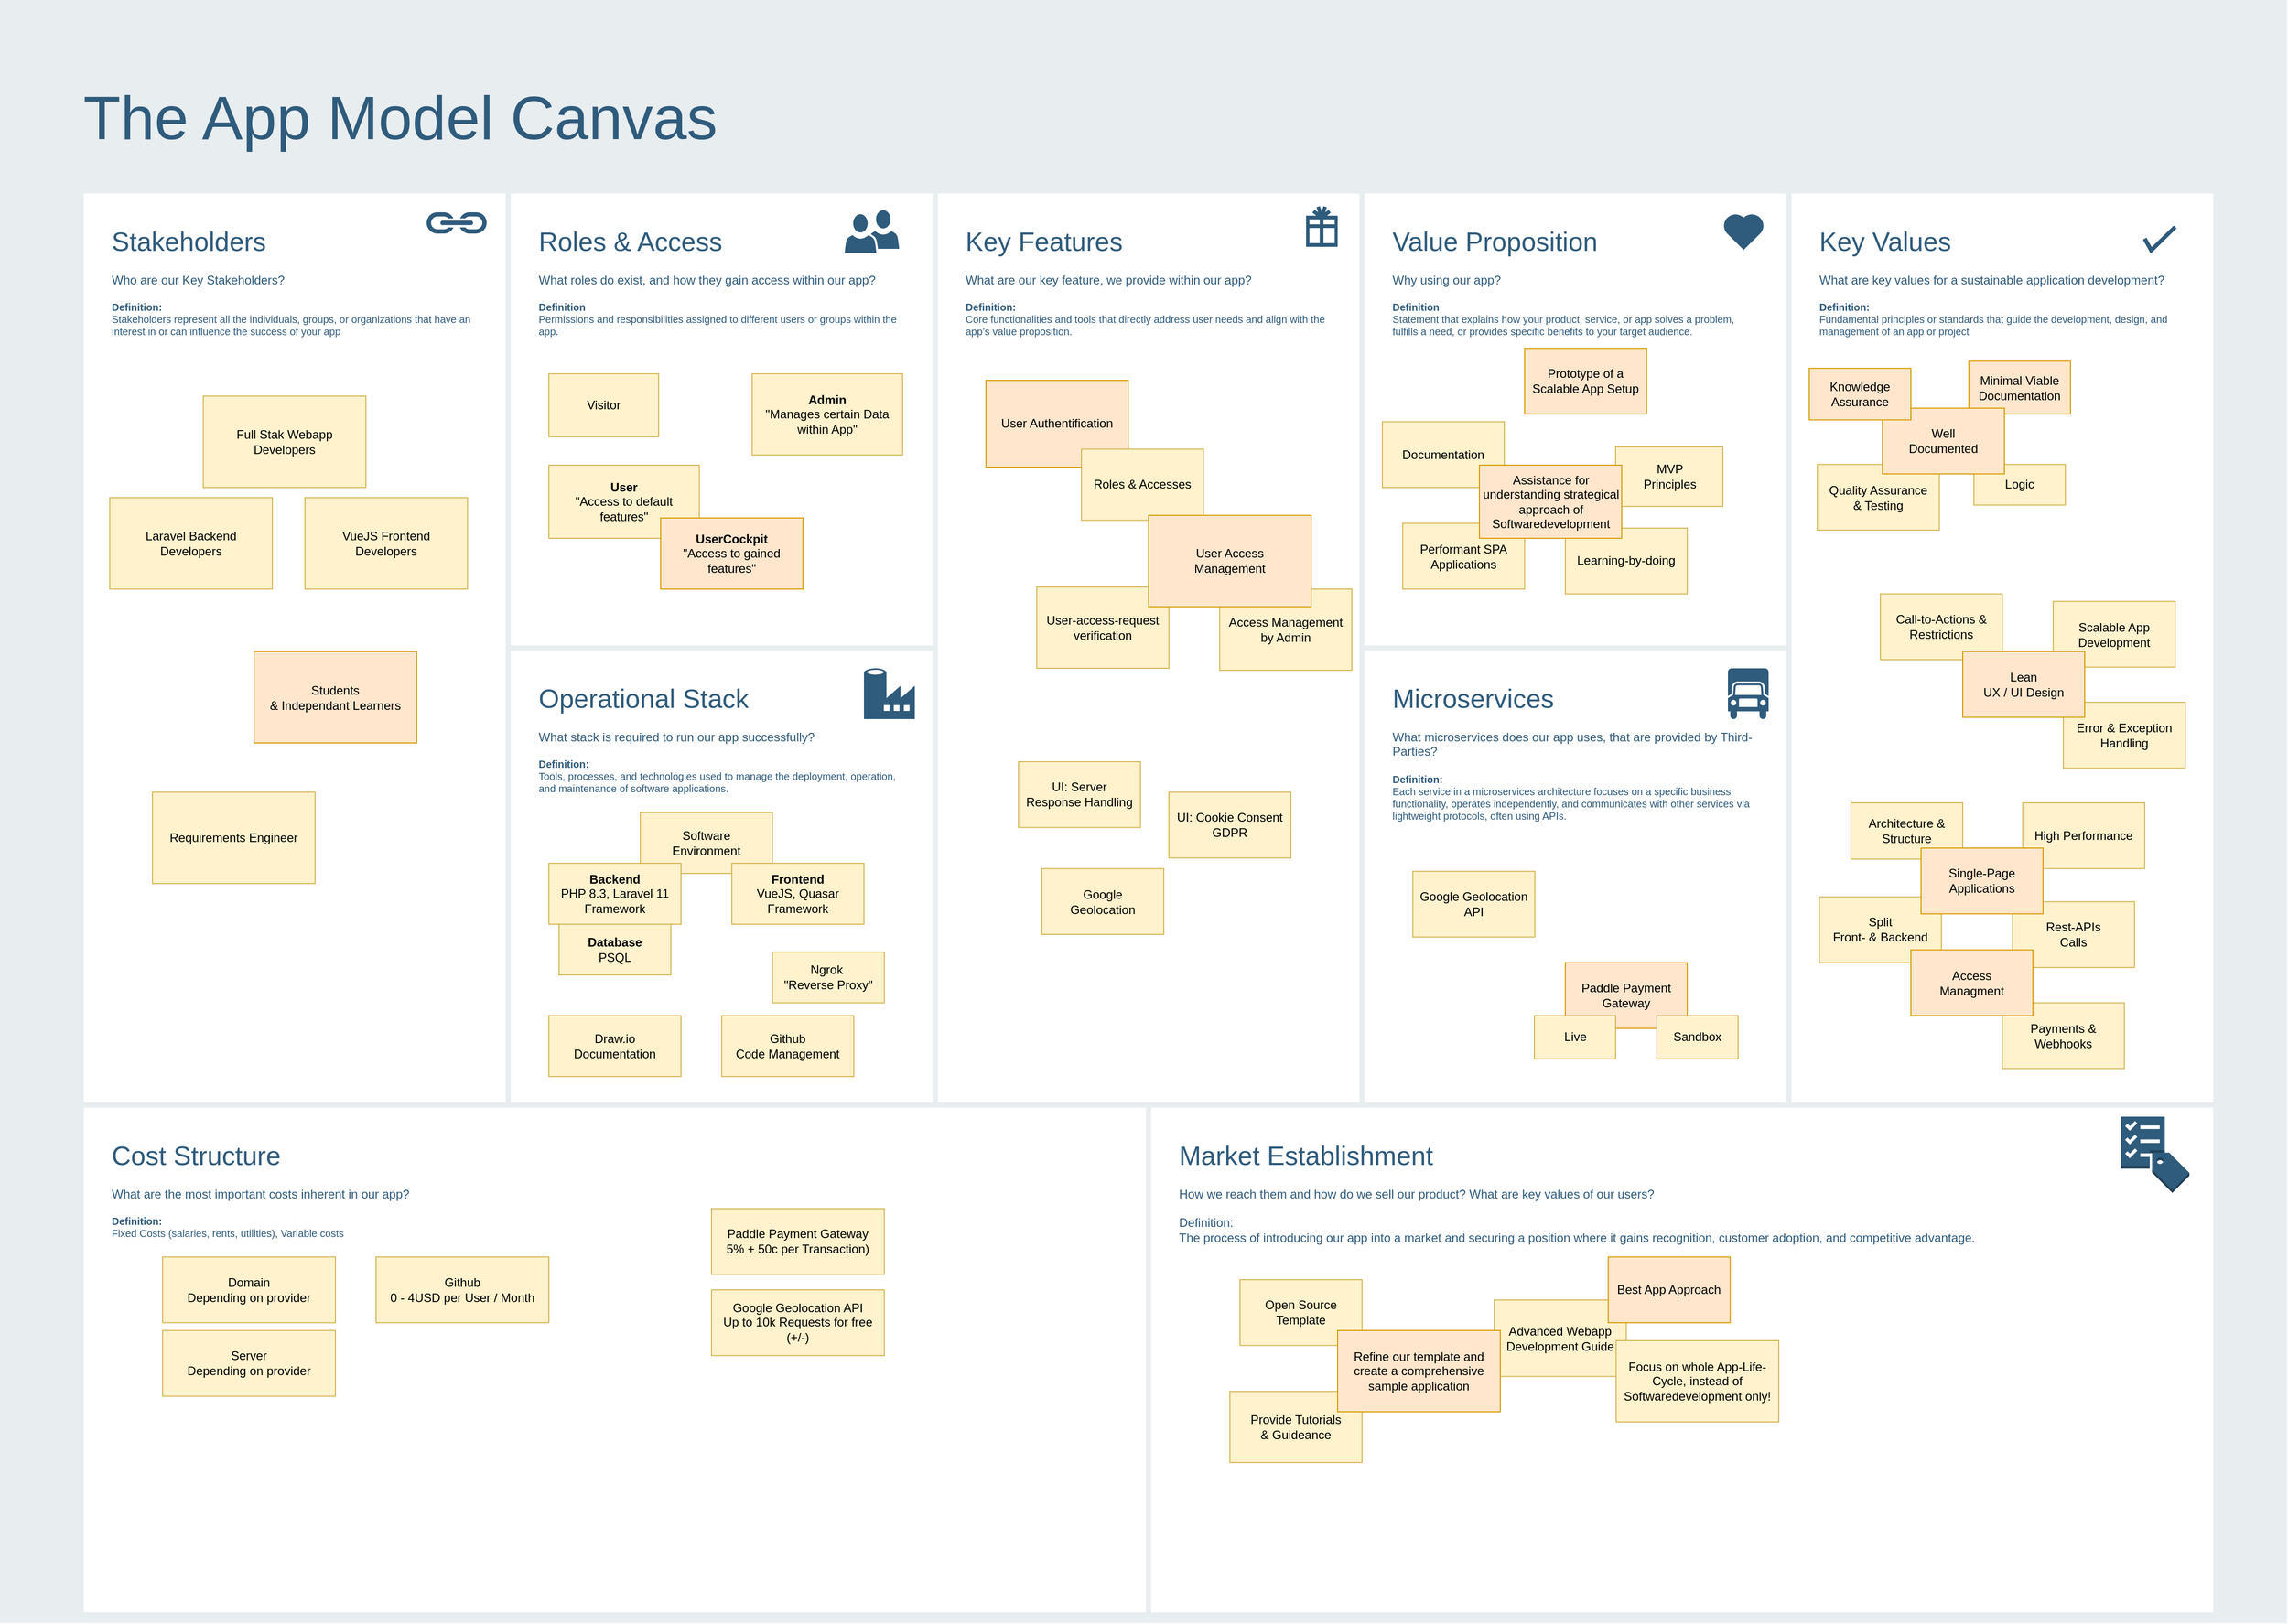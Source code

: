 <mxfile version="22.1.15" type="device" pages="2">
  <diagram id="07fea595-8f29-1299-0266-81d95cde20df" name="AMC">
    <mxGraphModel dx="4547" dy="-993" grid="1" gridSize="10" guides="1" tooltips="1" connect="1" arrows="1" fold="1" page="1" pageScale="1" pageWidth="1169" pageHeight="827" background="none" math="0" shadow="0">
      <root>
        <mxCell id="0" />
        <mxCell id="1" parent="0" />
        <mxCell id="q8ubCS3UPAsnNKlZQyiB-722" value="" style="rounded=0;whiteSpace=wrap;html=1;shadow=0;labelBackgroundColor=none;strokeColor=none;strokeWidth=3;fillColor=#e8edf0;fontSize=60;fontColor=#2F5B7C;align=left;" parent="1" vertex="1">
          <mxGeometry x="-3030" y="2060" width="2250" height="1598" as="geometry" />
        </mxCell>
        <mxCell id="q8ubCS3UPAsnNKlZQyiB-723" value="&lt;div style=&quot;font-size: 26px&quot;&gt;Value Proposition&lt;/div&gt;&lt;div&gt;&amp;nbsp;&lt;/div&gt;&lt;div&gt;Why using our app?&lt;/div&gt;&lt;div&gt;&lt;br&gt;&lt;/div&gt;&lt;div style=&quot;font-size: 10px&quot;&gt;&lt;font style=&quot;font-size: 10px&quot;&gt;&lt;b&gt;Definition&lt;/b&gt;&lt;/font&gt;&lt;/div&gt;&lt;div style=&quot;font-size: 10px&quot;&gt;Statement that explains how your product, service, or app solves a problem, fulfills a need, or provides specific benefits to your target audience.&lt;br&gt;&lt;/div&gt;" style="rounded=0;whiteSpace=wrap;html=1;shadow=0;labelBackgroundColor=none;strokeColor=#e8edf0;strokeWidth=5;fillColor=#ffffff;fontSize=12;fontColor=#2F5B7C;align=left;verticalAlign=top;spacing=30;" parent="1" vertex="1">
          <mxGeometry x="-1690" y="2248" width="420" height="450" as="geometry" />
        </mxCell>
        <mxCell id="q8ubCS3UPAsnNKlZQyiB-724" value="&lt;font style=&quot;&quot;&gt;&lt;span style=&quot;font-size: 26px;&quot;&gt;Stakeholders&lt;br&gt;&lt;/span&gt;&lt;br style=&quot;font-size: 12px&quot;&gt;&lt;font style=&quot;font-size: 12px;&quot;&gt;Who are our Key Stakeholders?&lt;br style=&quot;font-size: 12px&quot;&gt;&lt;/font&gt;&lt;br style=&quot;font-size: 12px&quot;&gt;&lt;/font&gt;&lt;div style=&quot;font-size: 10px&quot;&gt;&lt;b&gt;Definition:&lt;/b&gt;&lt;/div&gt;&lt;div style=&quot;font-size: 10px&quot;&gt;Stakeholders represent all the individuals, groups, or organizations that have an interest in or can influence the success of your app&lt;br&gt;&lt;/div&gt;&lt;div style=&quot;font-size: 12px&quot;&gt;&lt;br style=&quot;font-size: 12px&quot;&gt;&lt;/div&gt;" style="rounded=0;whiteSpace=wrap;html=1;shadow=0;labelBackgroundColor=none;strokeColor=#e8edf0;strokeWidth=5;fillColor=#ffffff;fontSize=12;fontColor=#2F5B7C;align=left;verticalAlign=top;spacing=30;" parent="1" vertex="1">
          <mxGeometry x="-2950" y="2248" width="420" height="900" as="geometry" />
        </mxCell>
        <mxCell id="q8ubCS3UPAsnNKlZQyiB-725" value="&lt;font&gt;&lt;font style=&quot;font-size: 26px&quot;&gt;Roles &amp;amp; Access&lt;/font&gt;&lt;br style=&quot;font-size: 12px&quot;&gt;&lt;/font&gt;&lt;font&gt;&lt;br&gt;What roles do exist, and how they gain access within our app?&lt;br&gt;&lt;div&gt;&lt;br&gt;&lt;/div&gt;&lt;/font&gt;&lt;div style=&quot;font-size: 10px&quot;&gt;&lt;div&gt;&lt;b&gt;Definition&lt;/b&gt;&lt;/div&gt;&lt;div&gt;Permissions and responsibilities assigned to different users or groups within the app.&lt;br&gt;&lt;/div&gt;&lt;/div&gt;&lt;div&gt;&lt;br&gt;&lt;/div&gt;" style="rounded=0;whiteSpace=wrap;html=1;shadow=0;labelBackgroundColor=none;strokeColor=#e8edf0;strokeWidth=5;fillColor=#ffffff;fontSize=12;fontColor=#2F5B7C;align=left;verticalAlign=top;spacing=30;" parent="1" vertex="1">
          <mxGeometry x="-2530" y="2248" width="420" height="450" as="geometry" />
        </mxCell>
        <mxCell id="q8ubCS3UPAsnNKlZQyiB-726" value="&lt;div&gt;&lt;span style=&quot;font-size: 26px;&quot;&gt;Operational Stack&amp;nbsp;&lt;/span&gt;&lt;/div&gt;&lt;div&gt;&lt;br&gt;&lt;/div&gt;&lt;div&gt;What stack is required to run our app successfully?&lt;/div&gt;&lt;div&gt;&lt;br&gt;&lt;/div&gt;&lt;div style=&quot;font-size: 10px&quot;&gt;&lt;span style=&quot;background-color: initial;&quot;&gt;&lt;b&gt;Definition:&lt;/b&gt;&lt;/span&gt;&lt;/div&gt;&lt;div style=&quot;font-size: 10px&quot;&gt;Tools, processes, and technologies used to manage the deployment, operation, and maintenance of software applications.&lt;br&gt;&lt;/div&gt;" style="rounded=0;whiteSpace=wrap;html=1;shadow=0;labelBackgroundColor=none;strokeColor=#e8edf0;strokeWidth=5;fillColor=#ffffff;fontSize=12;fontColor=#2F5B7C;align=left;verticalAlign=top;spacing=30;" parent="1" vertex="1">
          <mxGeometry x="-2530" y="2698" width="420" height="450" as="geometry" />
        </mxCell>
        <mxCell id="q8ubCS3UPAsnNKlZQyiB-727" value="&lt;div style=&quot;font-size: 26px&quot;&gt;Key Features&lt;/div&gt;&lt;div&gt;&lt;br&gt;&lt;/div&gt;&lt;div&gt;What are our key feature, we provide within our app?&lt;/div&gt;&lt;div&gt;&lt;br&gt;&lt;/div&gt;&lt;div style=&quot;font-size: 10px&quot;&gt;&lt;font style=&quot;font-size: 10px&quot;&gt;&lt;b&gt;Definition:&lt;/b&gt;&lt;/font&gt;&lt;/div&gt;&lt;div style=&quot;font-size: 10px&quot;&gt;Core functionalities and tools that directly address user needs and align with the app’s value proposition.&lt;br&gt;&lt;br&gt;&lt;/div&gt;&lt;div style=&quot;font-size: 10px&quot;&gt;&lt;br&gt;&lt;/div&gt;" style="rounded=0;whiteSpace=wrap;html=1;shadow=0;labelBackgroundColor=none;strokeColor=#e8edf0;strokeWidth=5;fillColor=#ffffff;fontSize=12;fontColor=#2F5B7C;align=left;verticalAlign=top;spacing=30;" parent="1" vertex="1">
          <mxGeometry x="-2110" y="2248" width="420" height="900" as="geometry" />
        </mxCell>
        <mxCell id="q8ubCS3UPAsnNKlZQyiB-728" value="&lt;font style=&quot;border-color: var(--border-color); font-size: 26px;&quot;&gt;Key Values&lt;br&gt;&lt;/font&gt;&lt;div&gt;&lt;br&gt;&lt;/div&gt;&lt;div&gt;What are key values for a sustainable application development?&lt;/div&gt;&lt;div&gt;&lt;br&gt;&lt;/div&gt;&lt;div style=&quot;font-size: 10px&quot;&gt;&lt;b&gt;Definition:&lt;/b&gt;&lt;/div&gt;&lt;div style=&quot;font-size: 10px&quot;&gt;Fundamental principles or standards that guide the development, design, and management of an app or project&lt;br&gt;&lt;/div&gt;" style="rounded=0;whiteSpace=wrap;html=1;shadow=0;labelBackgroundColor=none;strokeColor=#e8edf0;strokeWidth=5;fillColor=#ffffff;fontSize=12;fontColor=#2F5B7C;align=left;verticalAlign=top;spacing=30;" parent="1" vertex="1">
          <mxGeometry x="-1270" y="2248" width="420" height="900" as="geometry" />
        </mxCell>
        <mxCell id="q8ubCS3UPAsnNKlZQyiB-729" value="&lt;div&gt;&lt;span style=&quot;font-size: 26px;&quot;&gt;Microservices&lt;/span&gt;&lt;/div&gt;&lt;div&gt;&lt;br&gt;&lt;/div&gt;&lt;div&gt;What microservices does our app uses, that are provided by Third-Parties?&lt;/div&gt;&lt;div&gt;&lt;br&gt;&lt;/div&gt;&lt;div style=&quot;font-size: 10px&quot;&gt;&lt;font style=&quot;font-size: 10px&quot;&gt;&lt;b&gt;Definition:&lt;/b&gt;&lt;/font&gt;&lt;/div&gt;&lt;div style=&quot;font-size: 10px&quot;&gt;Each service in a microservices architecture focuses on a specific business functionality, operates independently, and communicates with other services via lightweight protocols, often using APIs.&lt;br&gt;&lt;/div&gt;&lt;div style=&quot;font-size: 10px&quot;&gt;&lt;br&gt;&lt;/div&gt;" style="rounded=0;whiteSpace=wrap;html=1;shadow=0;labelBackgroundColor=none;strokeColor=#e8edf0;strokeWidth=5;fillColor=#ffffff;fontSize=12;fontColor=#2F5B7C;align=left;verticalAlign=top;spacing=30;" parent="1" vertex="1">
          <mxGeometry x="-1690" y="2698" width="420" height="450" as="geometry" />
        </mxCell>
        <mxCell id="q8ubCS3UPAsnNKlZQyiB-730" value="&lt;div style=&quot;font-size: 26px&quot;&gt;&lt;font style=&quot;font-size: 26px&quot;&gt;Cost Structure&lt;/font&gt;&lt;/div&gt;&lt;div&gt;&lt;br&gt;&lt;/div&gt;&lt;div&gt;What are the most important costs inherent in our app?&lt;/div&gt;&lt;div&gt;&lt;br&gt;&lt;/div&gt;&lt;div style=&quot;font-size: 10px&quot;&gt;&lt;font style=&quot;font-size: 10px&quot;&gt;&lt;b&gt;Definition:&lt;/b&gt;&lt;/font&gt;&lt;/div&gt;&lt;div style=&quot;font-size: 10px&quot;&gt;&lt;font style=&quot;font-size: 10px&quot;&gt;Fixed Costs (salaries, rents, utilities),&amp;nbsp;&lt;/font&gt;&lt;span style=&quot;background-color: initial;&quot;&gt;Variable costs&lt;/span&gt;&lt;/div&gt;" style="rounded=0;whiteSpace=wrap;html=1;shadow=0;labelBackgroundColor=none;strokeColor=#e8edf0;strokeWidth=5;fillColor=#ffffff;fontSize=12;fontColor=#2F5B7C;align=left;verticalAlign=top;spacing=30;" parent="1" vertex="1">
          <mxGeometry x="-2950" y="3148" width="1050" height="502" as="geometry" />
        </mxCell>
        <mxCell id="q8ubCS3UPAsnNKlZQyiB-731" value="&lt;div style=&quot;font-size: 26px&quot;&gt;Market Establishment&lt;/div&gt;&lt;div&gt;&lt;br&gt;&lt;/div&gt;&lt;div&gt;How we reach them and how do we sell our product? What are key values of our users?&lt;/div&gt;&lt;div&gt;&lt;br&gt;&lt;/div&gt;&lt;div&gt;Definition:&lt;/div&gt;&lt;div&gt;The process of introducing our app into a market and securing a position where it gains recognition, customer adoption, and competitive advantage.&lt;br&gt;&lt;/div&gt;" style="rounded=0;whiteSpace=wrap;html=1;shadow=0;labelBackgroundColor=none;strokeColor=#e8edf0;strokeWidth=5;fillColor=#ffffff;fontSize=12;fontColor=#2F5B7C;align=left;verticalAlign=top;spacing=30;" parent="1" vertex="1">
          <mxGeometry x="-1900" y="3148" width="1050" height="502" as="geometry" />
        </mxCell>
        <mxCell id="q8ubCS3UPAsnNKlZQyiB-732" value="The App Model Canvas" style="text;html=1;resizable=0;points=[];autosize=1;align=left;verticalAlign=top;spacingTop=-4;fontSize=60;fontColor=#2F5B7C;" parent="1" vertex="1">
          <mxGeometry x="-2950" y="2138" width="650" height="80" as="geometry" />
        </mxCell>
        <mxCell id="q8ubCS3UPAsnNKlZQyiB-733" value="" style="html=1;verticalLabelPosition=bottom;labelBackgroundColor=#ffffff;verticalAlign=top;shadow=0;dashed=0;strokeWidth=4;shape=mxgraph.ios7.misc.check;strokeColor=#2F5B7C;fillColor=#ffffff;gradientColor=none;fontSize=12;fontColor=#2F5B7C;align=left;" parent="1" vertex="1">
          <mxGeometry x="-920" y="2283.5" width="30" height="23" as="geometry" />
        </mxCell>
        <mxCell id="q8ubCS3UPAsnNKlZQyiB-734" value="" style="shape=mxgraph.signs.travel.present;html=1;fillColor=#2F5B7C;strokeColor=none;verticalLabelPosition=bottom;verticalAlign=top;align=center;shadow=0;labelBackgroundColor=none;fontSize=12;fontColor=#2F5B7C;" parent="1" vertex="1">
          <mxGeometry x="-1745" y="2263" width="31" height="40" as="geometry" />
        </mxCell>
        <mxCell id="q8ubCS3UPAsnNKlZQyiB-735" value="" style="html=1;verticalLabelPosition=bottom;labelBackgroundColor=#ffffff;verticalAlign=top;strokeWidth=3;strokeColor=none;fillColor=#2F5B7C;shadow=0;dashed=0;shape=mxgraph.ios7.icons.heart;fontSize=12;fontColor=#2F5B7C;align=left;" parent="1" vertex="1">
          <mxGeometry x="-1335.0" y="2270" width="41" height="36" as="geometry" />
        </mxCell>
        <mxCell id="q8ubCS3UPAsnNKlZQyiB-739" value="" style="shadow=0;dashed=0;html=1;strokeColor=none;labelPosition=center;verticalLabelPosition=bottom;verticalAlign=top;shape=mxgraph.mscae.cloud.data_factory;fillColor=#2F5B7C;labelBackgroundColor=none;fontSize=10;fontColor=#2F5B7C;align=left;" parent="1" vertex="1">
          <mxGeometry x="-2180" y="2718" width="50" height="50" as="geometry" />
        </mxCell>
        <mxCell id="q8ubCS3UPAsnNKlZQyiB-740" value="" style="shape=mxgraph.signs.transportation.truck_6;html=1;fillColor=#2F5B7C;strokeColor=none;verticalLabelPosition=bottom;verticalAlign=top;align=center;shadow=0;labelBackgroundColor=none;fontSize=10;fontColor=#2F5B7C;aspect=fixed;" parent="1" vertex="1">
          <mxGeometry x="-1330" y="2718" width="40" height="50" as="geometry" />
        </mxCell>
        <mxCell id="q8ubCS3UPAsnNKlZQyiB-741" value="" style="shape=image;html=1;verticalAlign=top;verticalLabelPosition=bottom;labelBackgroundColor=#ffffff;imageAspect=0;aspect=fixed;image=https://cdn4.iconfinder.com/data/icons/evil-icons-user-interface/64/price-128.png;shadow=0;strokeColor=#e8edf0;strokeWidth=3;fillColor=#2F5B7C;gradientColor=none;fontSize=10;fontColor=#2F5B7C;align=left;" parent="1" vertex="1">
          <mxGeometry x="-1966" y="3168" width="58" height="58" as="geometry" />
        </mxCell>
        <mxCell id="q8ubCS3UPAsnNKlZQyiB-742" value="" style="dashed=0;html=1;shape=mxgraph.aws3.checklist_cost;fillColor=#2F5B7C;gradientColor=none;shadow=0;labelBackgroundColor=none;strokeColor=none;strokeWidth=3;fontSize=10;fontColor=#2F5B7C;align=left;" parent="1" vertex="1">
          <mxGeometry x="-943.5" y="3159.5" width="67.5" height="75" as="geometry" />
        </mxCell>
        <mxCell id="q8ubCS3UPAsnNKlZQyiB-743" value="" style="shadow=0;dashed=0;html=1;strokeColor=none;fillColor=#2F5B7C;labelPosition=center;verticalLabelPosition=bottom;verticalAlign=top;outlineConnect=0;shape=mxgraph.office.concepts.link;labelBackgroundColor=none;fontSize=10;fontColor=#000000;align=left;" parent="1" vertex="1">
          <mxGeometry x="-2611" y="2269" width="61" height="21" as="geometry" />
        </mxCell>
        <mxCell id="q8ubCS3UPAsnNKlZQyiB-744" value="" style="group" parent="1" vertex="1" connectable="0">
          <mxGeometry x="-2200" y="2270" width="50" height="40" as="geometry" />
        </mxCell>
        <mxCell id="q8ubCS3UPAsnNKlZQyiB-745" value="" style="shadow=0;dashed=0;html=1;strokeColor=#FFFFFF;labelPosition=center;verticalLabelPosition=bottom;verticalAlign=top;outlineConnect=0;shape=mxgraph.office.users.user;fillColor=#2F5B7C;labelBackgroundColor=none;fontSize=10;fontColor=#000000;align=left;strokeWidth=2;" parent="q8ubCS3UPAsnNKlZQyiB-744" vertex="1">
          <mxGeometry x="22.464" y="-4" width="33.333" height="40" as="geometry" />
        </mxCell>
        <mxCell id="q8ubCS3UPAsnNKlZQyiB-746" value="" style="shadow=0;dashed=0;html=1;strokeColor=#FFFFFF;labelPosition=center;verticalLabelPosition=bottom;verticalAlign=top;outlineConnect=0;shape=mxgraph.office.users.user;fillColor=#2F5B7C;labelBackgroundColor=none;fontSize=10;fontColor=#000000;align=left;strokeWidth=2;" parent="q8ubCS3UPAsnNKlZQyiB-744" vertex="1">
          <mxGeometry width="33.333" height="40" as="geometry" />
        </mxCell>
        <mxCell id="q8ubCS3UPAsnNKlZQyiB-747" value="Full Stak Webapp&lt;br&gt;Developers" style="rounded=0;whiteSpace=wrap;html=1;fillColor=#fff2cc;strokeColor=#d6b656;" parent="1" vertex="1">
          <mxGeometry x="-2830" y="2450" width="160" height="90" as="geometry" />
        </mxCell>
        <mxCell id="lBGvVB8ArlER4a5Iz0_V-1" value="VueJS Frontend&lt;br&gt;Developers" style="rounded=0;whiteSpace=wrap;html=1;fillColor=#fff2cc;strokeColor=#d6b656;" parent="1" vertex="1">
          <mxGeometry x="-2730" y="2550" width="160" height="90" as="geometry" />
        </mxCell>
        <mxCell id="lBGvVB8ArlER4a5Iz0_V-2" value="Laravel Backend&lt;br&gt;Developers" style="rounded=0;whiteSpace=wrap;html=1;fillColor=#fff2cc;strokeColor=#d6b656;" parent="1" vertex="1">
          <mxGeometry x="-2922" y="2550" width="160" height="90" as="geometry" />
        </mxCell>
        <mxCell id="lBGvVB8ArlER4a5Iz0_V-3" value="Students&lt;br&gt;&amp;amp; Independant Learners" style="rounded=0;whiteSpace=wrap;html=1;fillColor=#ffe6cc;strokeColor=#d79b00;" parent="1" vertex="1">
          <mxGeometry x="-2780" y="2701.5" width="160" height="90" as="geometry" />
        </mxCell>
        <mxCell id="lBGvVB8ArlER4a5Iz0_V-4" value="Visitor" style="rounded=0;whiteSpace=wrap;html=1;fillColor=#fff2cc;strokeColor=#d6b656;" parent="1" vertex="1">
          <mxGeometry x="-2490" y="2428" width="108" height="62" as="geometry" />
        </mxCell>
        <mxCell id="lBGvVB8ArlER4a5Iz0_V-5" value="&lt;b&gt;User&lt;/b&gt;&lt;br&gt;&quot;Access to default features&quot;" style="rounded=0;whiteSpace=wrap;html=1;fillColor=#fff2cc;strokeColor=#d6b656;" parent="1" vertex="1">
          <mxGeometry x="-2490" y="2518" width="148" height="72" as="geometry" />
        </mxCell>
        <mxCell id="lBGvVB8ArlER4a5Iz0_V-6" value="&lt;b&gt;UserCockpit&lt;/b&gt;&lt;br&gt;&quot;Access to gained features&quot;" style="rounded=0;whiteSpace=wrap;html=1;fillColor=#ffe6cc;strokeColor=#d79b00;" parent="1" vertex="1">
          <mxGeometry x="-2380" y="2570" width="140" height="70" as="geometry" />
        </mxCell>
        <mxCell id="lBGvVB8ArlER4a5Iz0_V-7" value="&lt;b&gt;Admin&lt;/b&gt;&lt;br&gt;&quot;Manages certain Data within App&quot;" style="rounded=0;whiteSpace=wrap;html=1;fillColor=#fff2cc;strokeColor=#d6b656;" parent="1" vertex="1">
          <mxGeometry x="-2290" y="2428" width="148" height="80" as="geometry" />
        </mxCell>
        <mxCell id="lBGvVB8ArlER4a5Iz0_V-10" value="&lt;b&gt;Database&lt;/b&gt;&lt;br&gt;PSQL" style="rounded=0;whiteSpace=wrap;html=1;fillColor=#fff2cc;strokeColor=#d6b656;" parent="1" vertex="1">
          <mxGeometry x="-2480" y="2970" width="110" height="50" as="geometry" />
        </mxCell>
        <mxCell id="lBGvVB8ArlER4a5Iz0_V-11" value="Github&lt;br&gt;Code Management" style="rounded=0;whiteSpace=wrap;html=1;fillColor=#fff2cc;strokeColor=#d6b656;" parent="1" vertex="1">
          <mxGeometry x="-2320" y="3060" width="130" height="60" as="geometry" />
        </mxCell>
        <mxCell id="lBGvVB8ArlER4a5Iz0_V-12" value="User Authentification" style="rounded=0;whiteSpace=wrap;html=1;fillColor=#ffe6cc;strokeColor=#d79b00;" parent="1" vertex="1">
          <mxGeometry x="-2060" y="2434.5" width="140" height="85.5" as="geometry" />
        </mxCell>
        <mxCell id="lBGvVB8ArlER4a5Iz0_V-14" value="User-access-request&lt;br&gt;verification" style="rounded=0;whiteSpace=wrap;html=1;fillColor=#fff2cc;strokeColor=#d6b656;" parent="1" vertex="1">
          <mxGeometry x="-2010" y="2638" width="130" height="80" as="geometry" />
        </mxCell>
        <mxCell id="lBGvVB8ArlER4a5Iz0_V-15" value="Roles &amp;amp; Accesses" style="rounded=0;whiteSpace=wrap;html=1;fillColor=#fff2cc;strokeColor=#d6b656;" parent="1" vertex="1">
          <mxGeometry x="-1966" y="2502.25" width="120" height="70" as="geometry" />
        </mxCell>
        <mxCell id="lBGvVB8ArlER4a5Iz0_V-16" value="Draw.io&lt;br&gt;Documentation" style="rounded=0;whiteSpace=wrap;html=1;fillColor=#fff2cc;strokeColor=#d6b656;" parent="1" vertex="1">
          <mxGeometry x="-2490" y="3060" width="130" height="60" as="geometry" />
        </mxCell>
        <mxCell id="lBGvVB8ArlER4a5Iz0_V-17" value="Software&lt;br&gt;Environment" style="rounded=0;whiteSpace=wrap;html=1;fillColor=#fff2cc;strokeColor=#d6b656;" parent="1" vertex="1">
          <mxGeometry x="-2400" y="2860" width="130" height="60" as="geometry" />
        </mxCell>
        <mxCell id="lBGvVB8ArlER4a5Iz0_V-8" value="&lt;b&gt;Backend&lt;/b&gt;&lt;br&gt;PHP 8.3, Laravel 11 Framework" style="rounded=0;whiteSpace=wrap;html=1;fillColor=#fff2cc;strokeColor=#d6b656;" parent="1" vertex="1">
          <mxGeometry x="-2490" y="2910" width="130" height="60" as="geometry" />
        </mxCell>
        <mxCell id="lBGvVB8ArlER4a5Iz0_V-9" value="&lt;b&gt;Frontend&lt;/b&gt;&lt;br&gt;VueJS, Quasar Framework" style="rounded=0;whiteSpace=wrap;html=1;fillColor=#fff2cc;strokeColor=#d6b656;" parent="1" vertex="1">
          <mxGeometry x="-2310" y="2910" width="130" height="60" as="geometry" />
        </mxCell>
        <mxCell id="lBGvVB8ArlER4a5Iz0_V-18" value="Prototype of a Scalable App Setup" style="rounded=0;whiteSpace=wrap;html=1;fillColor=#ffe6cc;strokeColor=#d79b00;" parent="1" vertex="1">
          <mxGeometry x="-1530" y="2402.88" width="120" height="64.75" as="geometry" />
        </mxCell>
        <mxCell id="lBGvVB8ArlER4a5Iz0_V-20" value="Learning-by-doing" style="rounded=0;whiteSpace=wrap;html=1;fillColor=#fff2cc;strokeColor=#d6b656;" parent="1" vertex="1">
          <mxGeometry x="-1490" y="2580" width="120" height="64.75" as="geometry" />
        </mxCell>
        <mxCell id="lBGvVB8ArlER4a5Iz0_V-22" value="Performant SPA &lt;br&gt;Applications" style="rounded=0;whiteSpace=wrap;html=1;fillColor=#fff2cc;strokeColor=#d6b656;" parent="1" vertex="1">
          <mxGeometry x="-1650" y="2575.25" width="120" height="64.75" as="geometry" />
        </mxCell>
        <UserObject label="Google Geolocation API" link="https://developers.google.com/maps/documentation/geocoding/start" id="lBGvVB8ArlER4a5Iz0_V-24">
          <mxCell style="rounded=0;whiteSpace=wrap;html=1;fillColor=#fff2cc;strokeColor=#d6b656;" parent="1" vertex="1">
            <mxGeometry x="-1640" y="2917.88" width="120" height="64.75" as="geometry" />
          </mxCell>
        </UserObject>
        <UserObject label="Paddle Payment Gateway" link="https://www.paddle.com/" id="lBGvVB8ArlER4a5Iz0_V-25">
          <mxCell style="rounded=0;whiteSpace=wrap;html=1;fillColor=#ffe6cc;strokeColor=#d79b00;" parent="1" vertex="1">
            <mxGeometry x="-1490" y="3007.87" width="120" height="64.75" as="geometry" />
          </mxCell>
        </UserObject>
        <mxCell id="lBGvVB8ArlER4a5Iz0_V-26" value="Ngrok&amp;nbsp;&lt;br&gt;&quot;Reverse Proxy&quot;" style="rounded=0;whiteSpace=wrap;html=1;fillColor=#fff2cc;strokeColor=#d6b656;" parent="1" vertex="1">
          <mxGeometry x="-2270" y="2997.38" width="110" height="50" as="geometry" />
        </mxCell>
        <mxCell id="lBGvVB8ArlER4a5Iz0_V-28" value="Scalable App Development" style="rounded=0;whiteSpace=wrap;html=1;fillColor=#fff2cc;strokeColor=#d6b656;" parent="1" vertex="1">
          <mxGeometry x="-1010" y="2652.13" width="120" height="64.75" as="geometry" />
        </mxCell>
        <mxCell id="lBGvVB8ArlER4a5Iz0_V-31" value="Error &amp;amp; Exception Handling" style="rounded=0;whiteSpace=wrap;html=1;fillColor=#fff2cc;strokeColor=#d6b656;" parent="1" vertex="1">
          <mxGeometry x="-1000" y="2751.5" width="120" height="64.75" as="geometry" />
        </mxCell>
        <mxCell id="lBGvVB8ArlER4a5Iz0_V-32" value="Call-to-Actions &amp;amp; Restrictions" style="rounded=0;whiteSpace=wrap;html=1;fillColor=#fff2cc;strokeColor=#d6b656;" parent="1" vertex="1">
          <mxGeometry x="-1180" y="2644.75" width="120" height="64.75" as="geometry" />
        </mxCell>
        <UserObject label="Google Geolocation API&lt;br&gt;Up to 10k Requests for free (+/-)" link="https://mapsplatform.google.com/pricing/?hl=de" id="lBGvVB8ArlER4a5Iz0_V-33">
          <mxCell style="rounded=0;whiteSpace=wrap;html=1;fillColor=#fff2cc;strokeColor=#d6b656;" parent="1" vertex="1">
            <mxGeometry x="-2330" y="3330" width="170" height="64.75" as="geometry" />
          </mxCell>
        </UserObject>
        <UserObject label="Paddle Payment Gateway&lt;br&gt;5% + 50c per Transaction)" link="https://www.paddle.com/pricing" id="lBGvVB8ArlER4a5Iz0_V-34">
          <mxCell style="rounded=0;whiteSpace=wrap;html=1;fillColor=#fff2cc;strokeColor=#d6b656;" parent="1" vertex="1">
            <mxGeometry x="-2330" y="3250" width="170" height="64.75" as="geometry" />
          </mxCell>
        </UserObject>
        <mxCell id="lBGvVB8ArlER4a5Iz0_V-35" value="MVP &lt;br&gt;Principles" style="rounded=0;whiteSpace=wrap;html=1;fillColor=#fff2cc;strokeColor=#d6b656;" parent="1" vertex="1">
          <mxGeometry x="-1440.5" y="2500" width="105.5" height="58.62" as="geometry" />
        </mxCell>
        <mxCell id="lBGvVB8ArlER4a5Iz0_V-37" value="High Performance" style="rounded=0;whiteSpace=wrap;html=1;fillColor=#fff2cc;strokeColor=#d6b656;" parent="1" vertex="1">
          <mxGeometry x="-1040" y="2850.49" width="120" height="64.75" as="geometry" />
        </mxCell>
        <mxCell id="lBGvVB8ArlER4a5Iz0_V-39" value="Rest-APIs&lt;br&gt;Calls" style="rounded=0;whiteSpace=wrap;html=1;fillColor=#fff2cc;strokeColor=#d6b656;" parent="1" vertex="1">
          <mxGeometry x="-1050" y="2947.87" width="120" height="64.75" as="geometry" />
        </mxCell>
        <mxCell id="lBGvVB8ArlER4a5Iz0_V-40" value="Quality Assurance &lt;br&gt;&amp;amp; Testing" style="rounded=0;whiteSpace=wrap;html=1;fillColor=#fff2cc;strokeColor=#d6b656;" parent="1" vertex="1">
          <mxGeometry x="-1242" y="2517.25" width="120" height="64.75" as="geometry" />
        </mxCell>
        <UserObject label="Live" id="lBGvVB8ArlER4a5Iz0_V-41">
          <mxCell style="rounded=0;whiteSpace=wrap;html=1;fillColor=#fff2cc;strokeColor=#d6b656;" parent="1" vertex="1">
            <mxGeometry x="-1520.5" y="3060" width="80" height="42.62" as="geometry" />
          </mxCell>
        </UserObject>
        <UserObject label="Sandbox" id="lBGvVB8ArlER4a5Iz0_V-42">
          <mxCell style="rounded=0;whiteSpace=wrap;html=1;fillColor=#fff2cc;strokeColor=#d6b656;" parent="1" vertex="1">
            <mxGeometry x="-1400" y="3060" width="80" height="42.62" as="geometry" />
          </mxCell>
        </UserObject>
        <mxCell id="lBGvVB8ArlER4a5Iz0_V-43" value="Open Source Template" style="rounded=0;whiteSpace=wrap;html=1;fillColor=#fff2cc;strokeColor=#d6b656;" parent="1" vertex="1">
          <mxGeometry x="-1810" y="3320" width="120" height="64.75" as="geometry" />
        </mxCell>
        <mxCell id="lBGvVB8ArlER4a5Iz0_V-45" value="Advanced Webapp Development Guide" style="rounded=0;whiteSpace=wrap;html=1;fillColor=#fff2cc;strokeColor=#d6b656;" parent="1" vertex="1">
          <mxGeometry x="-1560" y="3340" width="130" height="75.25" as="geometry" />
        </mxCell>
        <mxCell id="lBGvVB8ArlER4a5Iz0_V-46" value="Provide Tutorials&lt;br&gt;&amp;amp; Guideance" style="rounded=0;whiteSpace=wrap;html=1;fillColor=#fff2cc;strokeColor=#d6b656;" parent="1" vertex="1">
          <mxGeometry x="-1820" y="3430" width="130" height="70" as="geometry" />
        </mxCell>
        <mxCell id="lBGvVB8ArlER4a5Iz0_V-47" value="Best App Approach" style="rounded=0;whiteSpace=wrap;html=1;fillColor=#ffe6cc;strokeColor=#d79b00;" parent="1" vertex="1">
          <mxGeometry x="-1447.75" y="3297.63" width="120" height="64.75" as="geometry" />
        </mxCell>
        <mxCell id="lBGvVB8ArlER4a5Iz0_V-48" value="Focus on whole App-Life-Cycle, instead of Softwaredevelopment only!" style="rounded=0;whiteSpace=wrap;html=1;fillColor=#fff2cc;strokeColor=#d6b656;" parent="1" vertex="1">
          <mxGeometry x="-1440" y="3380" width="160" height="80" as="geometry" />
        </mxCell>
        <UserObject label="Github&lt;br&gt;0 - 4USD per User / Month" link="https://github.com/pricing" id="lBGvVB8ArlER4a5Iz0_V-49">
          <mxCell style="rounded=0;whiteSpace=wrap;html=1;fillColor=#fff2cc;strokeColor=#d6b656;" parent="1" vertex="1">
            <mxGeometry x="-2660" y="3297.63" width="170" height="64.75" as="geometry" />
          </mxCell>
        </UserObject>
        <UserObject label="Server&lt;br&gt;Depending on provider" id="lBGvVB8ArlER4a5Iz0_V-50">
          <mxCell style="rounded=0;whiteSpace=wrap;html=1;fillColor=#fff2cc;strokeColor=#d6b656;" parent="1" vertex="1">
            <mxGeometry x="-2870" y="3370" width="170" height="64.75" as="geometry" />
          </mxCell>
        </UserObject>
        <UserObject label="Domain&lt;br&gt;Depending on provider" id="lBGvVB8ArlER4a5Iz0_V-51">
          <mxCell style="rounded=0;whiteSpace=wrap;html=1;fillColor=#fff2cc;strokeColor=#d6b656;" parent="1" vertex="1">
            <mxGeometry x="-2870" y="3297.63" width="170" height="64.75" as="geometry" />
          </mxCell>
        </UserObject>
        <UserObject label="UI: Cookie Consent&lt;br&gt;GDPR" id="lBGvVB8ArlER4a5Iz0_V-52">
          <mxCell style="rounded=0;whiteSpace=wrap;html=1;fillColor=#fff2cc;strokeColor=#d6b656;" parent="1" vertex="1">
            <mxGeometry x="-1880" y="2840" width="120" height="64.75" as="geometry" />
          </mxCell>
        </UserObject>
        <UserObject label="UI: Server&lt;br&gt;Response Handling" id="lBGvVB8ArlER4a5Iz0_V-55">
          <mxCell style="rounded=0;whiteSpace=wrap;html=1;fillColor=#fff2cc;strokeColor=#d6b656;" parent="1" vertex="1">
            <mxGeometry x="-2028" y="2810" width="120" height="64.75" as="geometry" />
          </mxCell>
        </UserObject>
        <mxCell id="7FOcymX67m-cCyJudOTW-1" value="Logic" style="rounded=0;whiteSpace=wrap;html=1;fillColor=#fff2cc;strokeColor=#d6b656;" parent="1" vertex="1">
          <mxGeometry x="-1088" y="2517.25" width="90" height="40" as="geometry" />
        </mxCell>
        <mxCell id="7FOcymX67m-cCyJudOTW-2" value="Architecture &amp;amp; Structure" style="rounded=0;whiteSpace=wrap;html=1;fillColor=#fff2cc;strokeColor=#d6b656;" parent="1" vertex="1">
          <mxGeometry x="-1209" y="2850.49" width="110" height="55.37" as="geometry" />
        </mxCell>
        <mxCell id="vKAiGrFiaG_Dv00owzDu-1" value="Requirements Engineer" style="rounded=0;whiteSpace=wrap;html=1;fillColor=#fff2cc;strokeColor=#d6b656;" parent="1" vertex="1">
          <mxGeometry x="-2880" y="2840" width="160" height="90" as="geometry" />
        </mxCell>
        <UserObject label="Google &lt;br&gt;Geolocation" id="vKAiGrFiaG_Dv00owzDu-2">
          <mxCell style="rounded=0;whiteSpace=wrap;html=1;fillColor=#fff2cc;strokeColor=#d6b656;" parent="1" vertex="1">
            <mxGeometry x="-2005" y="2915.24" width="120" height="64.75" as="geometry" />
          </mxCell>
        </UserObject>
        <mxCell id="vKAiGrFiaG_Dv00owzDu-3" value="Documentation" style="rounded=0;whiteSpace=wrap;html=1;fillColor=#fff2cc;strokeColor=#d6b656;" parent="1" vertex="1">
          <mxGeometry x="-1670" y="2475.25" width="120" height="64.75" as="geometry" />
        </mxCell>
        <mxCell id="lBGvVB8ArlER4a5Iz0_V-23" value="Assistance for understanding strategical approach of Softwaredevelopment" style="rounded=0;whiteSpace=wrap;html=1;fillColor=#ffe6cc;strokeColor=#d79b00;" parent="1" vertex="1">
          <mxGeometry x="-1574.5" y="2518" width="140" height="72" as="geometry" />
        </mxCell>
        <mxCell id="vKAiGrFiaG_Dv00owzDu-4" value="Minimal Viable Documentation" style="rounded=0;whiteSpace=wrap;html=1;fillColor=#ffe6cc;strokeColor=#d79b00;" parent="1" vertex="1">
          <mxGeometry x="-1093" y="2415.63" width="100" height="52" as="geometry" />
        </mxCell>
        <mxCell id="lBGvVB8ArlER4a5Iz0_V-38" value="Split&lt;br&gt;Front- &amp;amp; Backend" style="rounded=0;whiteSpace=wrap;html=1;fillColor=#fff2cc;strokeColor=#d6b656;" parent="1" vertex="1">
          <mxGeometry x="-1240" y="2943.12" width="120" height="64.75" as="geometry" />
        </mxCell>
        <mxCell id="lBGvVB8ArlER4a5Iz0_V-27" value="Lean&lt;br&gt;UX / UI Design" style="rounded=0;whiteSpace=wrap;html=1;fillColor=#ffe6cc;strokeColor=#d79b00;" parent="1" vertex="1">
          <mxGeometry x="-1099" y="2701.5" width="120" height="64.75" as="geometry" />
        </mxCell>
        <mxCell id="lBGvVB8ArlER4a5Iz0_V-29" value="Well &lt;br&gt;Documented" style="rounded=0;whiteSpace=wrap;html=1;fillColor=#ffe6cc;strokeColor=#d79b00;" parent="1" vertex="1">
          <mxGeometry x="-1178" y="2461.88" width="120" height="64.75" as="geometry" />
        </mxCell>
        <mxCell id="lBGvVB8ArlER4a5Iz0_V-36" value="Single-Page&lt;br&gt;Applications" style="rounded=0;whiteSpace=wrap;html=1;fillColor=#ffe6cc;strokeColor=#d79b00;" parent="1" vertex="1">
          <mxGeometry x="-1140" y="2895" width="120" height="64.75" as="geometry" />
        </mxCell>
        <mxCell id="vKAiGrFiaG_Dv00owzDu-6" value="Knowledge Assurance" style="rounded=0;whiteSpace=wrap;html=1;fillColor=#ffe6cc;strokeColor=#d79b00;" parent="1" vertex="1">
          <mxGeometry x="-1250" y="2422.63" width="100" height="50.75" as="geometry" />
        </mxCell>
        <mxCell id="vKAiGrFiaG_Dv00owzDu-7" value="Payments &amp;amp; Webhooks" style="rounded=0;whiteSpace=wrap;html=1;fillColor=#fff2cc;strokeColor=#d6b656;" parent="1" vertex="1">
          <mxGeometry x="-1060" y="3047.38" width="120" height="64.75" as="geometry" />
        </mxCell>
        <mxCell id="vKAiGrFiaG_Dv00owzDu-5" value="Access &lt;br&gt;Managment" style="rounded=0;whiteSpace=wrap;html=1;fillColor=#ffe6cc;strokeColor=#d79b00;" parent="1" vertex="1">
          <mxGeometry x="-1150" y="2995.25" width="120" height="64.75" as="geometry" />
        </mxCell>
        <mxCell id="lBGvVB8ArlER4a5Iz0_V-44" value="Refine our template and create a comprehensive sample application" style="rounded=0;whiteSpace=wrap;html=1;fillColor=#ffe6cc;strokeColor=#d79b00;" parent="1" vertex="1">
          <mxGeometry x="-1714" y="3370" width="160" height="80" as="geometry" />
        </mxCell>
        <mxCell id="evHeU8QpnvDGgPheJPAr-1" value="Access Management&lt;br&gt;by Admin" style="rounded=0;whiteSpace=wrap;html=1;fillColor=#fff2cc;strokeColor=#d6b656;" vertex="1" parent="1">
          <mxGeometry x="-1830" y="2640" width="130" height="80" as="geometry" />
        </mxCell>
        <mxCell id="lBGvVB8ArlER4a5Iz0_V-13" value="User Access &lt;br&gt;Management" style="rounded=0;whiteSpace=wrap;html=1;fillColor=#ffe6cc;strokeColor=#d79b00;" parent="1" vertex="1">
          <mxGeometry x="-1900" y="2567.38" width="160" height="90" as="geometry" />
        </mxCell>
      </root>
    </mxGraphModel>
  </diagram>
  <diagram id="cz_Crr8EepuP4fTKS-F7" name="Features Overview">
    <mxGraphModel dx="1200" dy="763" grid="1" gridSize="10" guides="1" tooltips="1" connect="1" arrows="1" fold="1" page="1" pageScale="1" pageWidth="827" pageHeight="1169" math="0" shadow="0">
      <root>
        <mxCell id="0" />
        <mxCell id="1" parent="0" />
        <mxCell id="2eiR1zXc5PZ8qTeJx79T-2" value="&lt;b&gt;Auth:&amp;nbsp;&lt;/b&gt;User account management&lt;br&gt;&lt;ul&gt;&lt;li&gt;Visitor can create account.&lt;/li&gt;&lt;ul&gt;&lt;li&gt;Email must be unique&lt;/li&gt;&lt;li&gt;Account must be verified by email.&lt;/li&gt;&lt;li&gt;Email receive token to verify email and set password.&lt;/li&gt;&lt;/ul&gt;&lt;li&gt;Visitor can reset password, by providing mail&lt;/li&gt;&lt;ul&gt;&lt;li&gt;Email receive token to set new passwort&lt;/li&gt;&lt;li&gt;After password stored successfully, email gets also verfied (in case its not verified yet).&lt;/li&gt;&lt;/ul&gt;&lt;li&gt;Visitor can login&lt;/li&gt;&lt;ul&gt;&lt;li&gt;Visitor has 6 tries per minute&lt;/li&gt;&lt;li&gt;If email not verified, user must verify its mail.&lt;/li&gt;&lt;/ul&gt;&lt;li&gt;User can manage it&#39;s account&lt;/li&gt;&lt;ul&gt;&lt;li&gt;Update name&lt;/li&gt;&lt;li&gt;Update / Delete avatar image&lt;/li&gt;&lt;li&gt;Update password&lt;/li&gt;&lt;li&gt;Transfer email&lt;/li&gt;&lt;ul&gt;&lt;li&gt;New email must be unique.&lt;/li&gt;&lt;li&gt;Verification token will be send to new email.&lt;/li&gt;&lt;ul&gt;&lt;li&gt;New user can set password to new account.&lt;/li&gt;&lt;li&gt;Check if email is still unique.&lt;/li&gt;&lt;/ul&gt;&lt;li&gt;User email verified will be set to null&lt;/li&gt;&lt;li&gt;User logout&lt;/li&gt;&lt;li&gt;Visitor can login with its old account credentials, to interupt transfer process.&lt;/li&gt;&lt;/ul&gt;&lt;li&gt;User can delete its account&lt;/li&gt;&lt;ul&gt;&lt;li&gt;If active subscription existing (see User access management) delete action is denied.&lt;/li&gt;&lt;li&gt;Remove all avatar images&amp;nbsp;&lt;/li&gt;&lt;ul&gt;&lt;li&gt;User avatar&lt;/li&gt;&lt;li&gt;Cockpit avatar&lt;/li&gt;&lt;/ul&gt;&lt;li&gt;Delete profile&lt;/li&gt;&lt;li&gt;Logout&lt;/li&gt;&lt;/ul&gt;&lt;/ul&gt;&lt;li&gt;User can logout&lt;/li&gt;&lt;/ul&gt;" style="rounded=0;whiteSpace=wrap;html=1;fillColor=#fff2cc;strokeColor=#d6b656;align=left;verticalAlign=top;spacing=12;" vertex="1" parent="1">
          <mxGeometry x="150" y="174" width="380" height="576" as="geometry" />
        </mxCell>
        <mxCell id="2eiR1zXc5PZ8qTeJx79T-3" value="&lt;b&gt;Access:&amp;nbsp;&lt;/b&gt;User access management&lt;br&gt;&lt;ul&gt;&lt;li&gt;&lt;b&gt;Purchase access&lt;/b&gt;: A User can buy access to specific features based on the prices set within app.&lt;/li&gt;&lt;ul&gt;&lt;li&gt;Payments are defined by prices and handled via Client Checkout PaddleJS&lt;/li&gt;&lt;li&gt;Prices are set within Paddle and must be synchronized with the app.&lt;/li&gt;&lt;/ul&gt;&lt;li&gt;&lt;span style=&quot;background-color: initial;&quot;&gt;&lt;b&gt;Verify client-access-request&lt;/b&gt;: After completion of Client Checkout, the transaction needs to be verified, so that access to features is appropriately granted to related user.via backend webhook calls.&lt;/span&gt;&lt;/li&gt;&lt;ul&gt;&lt;li&gt;Subsequent webhook calls will verify user transactions and set access accordingly.&lt;/li&gt;&lt;li&gt;User can cancel subscriptions - only if price type &quot;subscription&quot; - any time&amp;nbsp;&lt;span style=&quot;background-color: initial;&quot;&gt;so that control over ongoing payments and app access is given.&lt;/span&gt;&lt;/li&gt;&lt;/ul&gt;&lt;/ul&gt;&lt;ul&gt;&lt;li&gt;&lt;b&gt;Manage Access&lt;/b&gt;: Admin is able to manage user access within our app manually.&lt;/li&gt;&lt;ul&gt;&lt;li&gt;Admin can read user transactions, subscriptions and access records.&lt;/li&gt;&lt;li&gt;Admin can issue access to any verified user.&lt;/li&gt;&lt;li&gt;Admin can revoke user access.&lt;/li&gt;&lt;li&gt;Admin can publish prices, making them available for users to buy access.&lt;/li&gt;&lt;/ul&gt;&lt;/ul&gt;" style="rounded=0;whiteSpace=wrap;html=1;fillColor=#fff2cc;strokeColor=#d6b656;align=left;verticalAlign=top;spacing=12;" vertex="1" parent="1">
          <mxGeometry x="580" y="174" width="360" height="410" as="geometry" />
        </mxCell>
      </root>
    </mxGraphModel>
  </diagram>
</mxfile>
